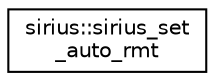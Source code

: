 digraph "Graphical Class Hierarchy"
{
 // INTERACTIVE_SVG=YES
  edge [fontname="Helvetica",fontsize="10",labelfontname="Helvetica",labelfontsize="10"];
  node [fontname="Helvetica",fontsize="10",shape=record];
  rankdir="LR";
  Node1 [label="sirius::sirius_set\l_auto_rmt",height=0.2,width=0.4,color="black", fillcolor="white", style="filled",URL="$interfacesirius_1_1sirius__set__auto__rmt.html"];
}

